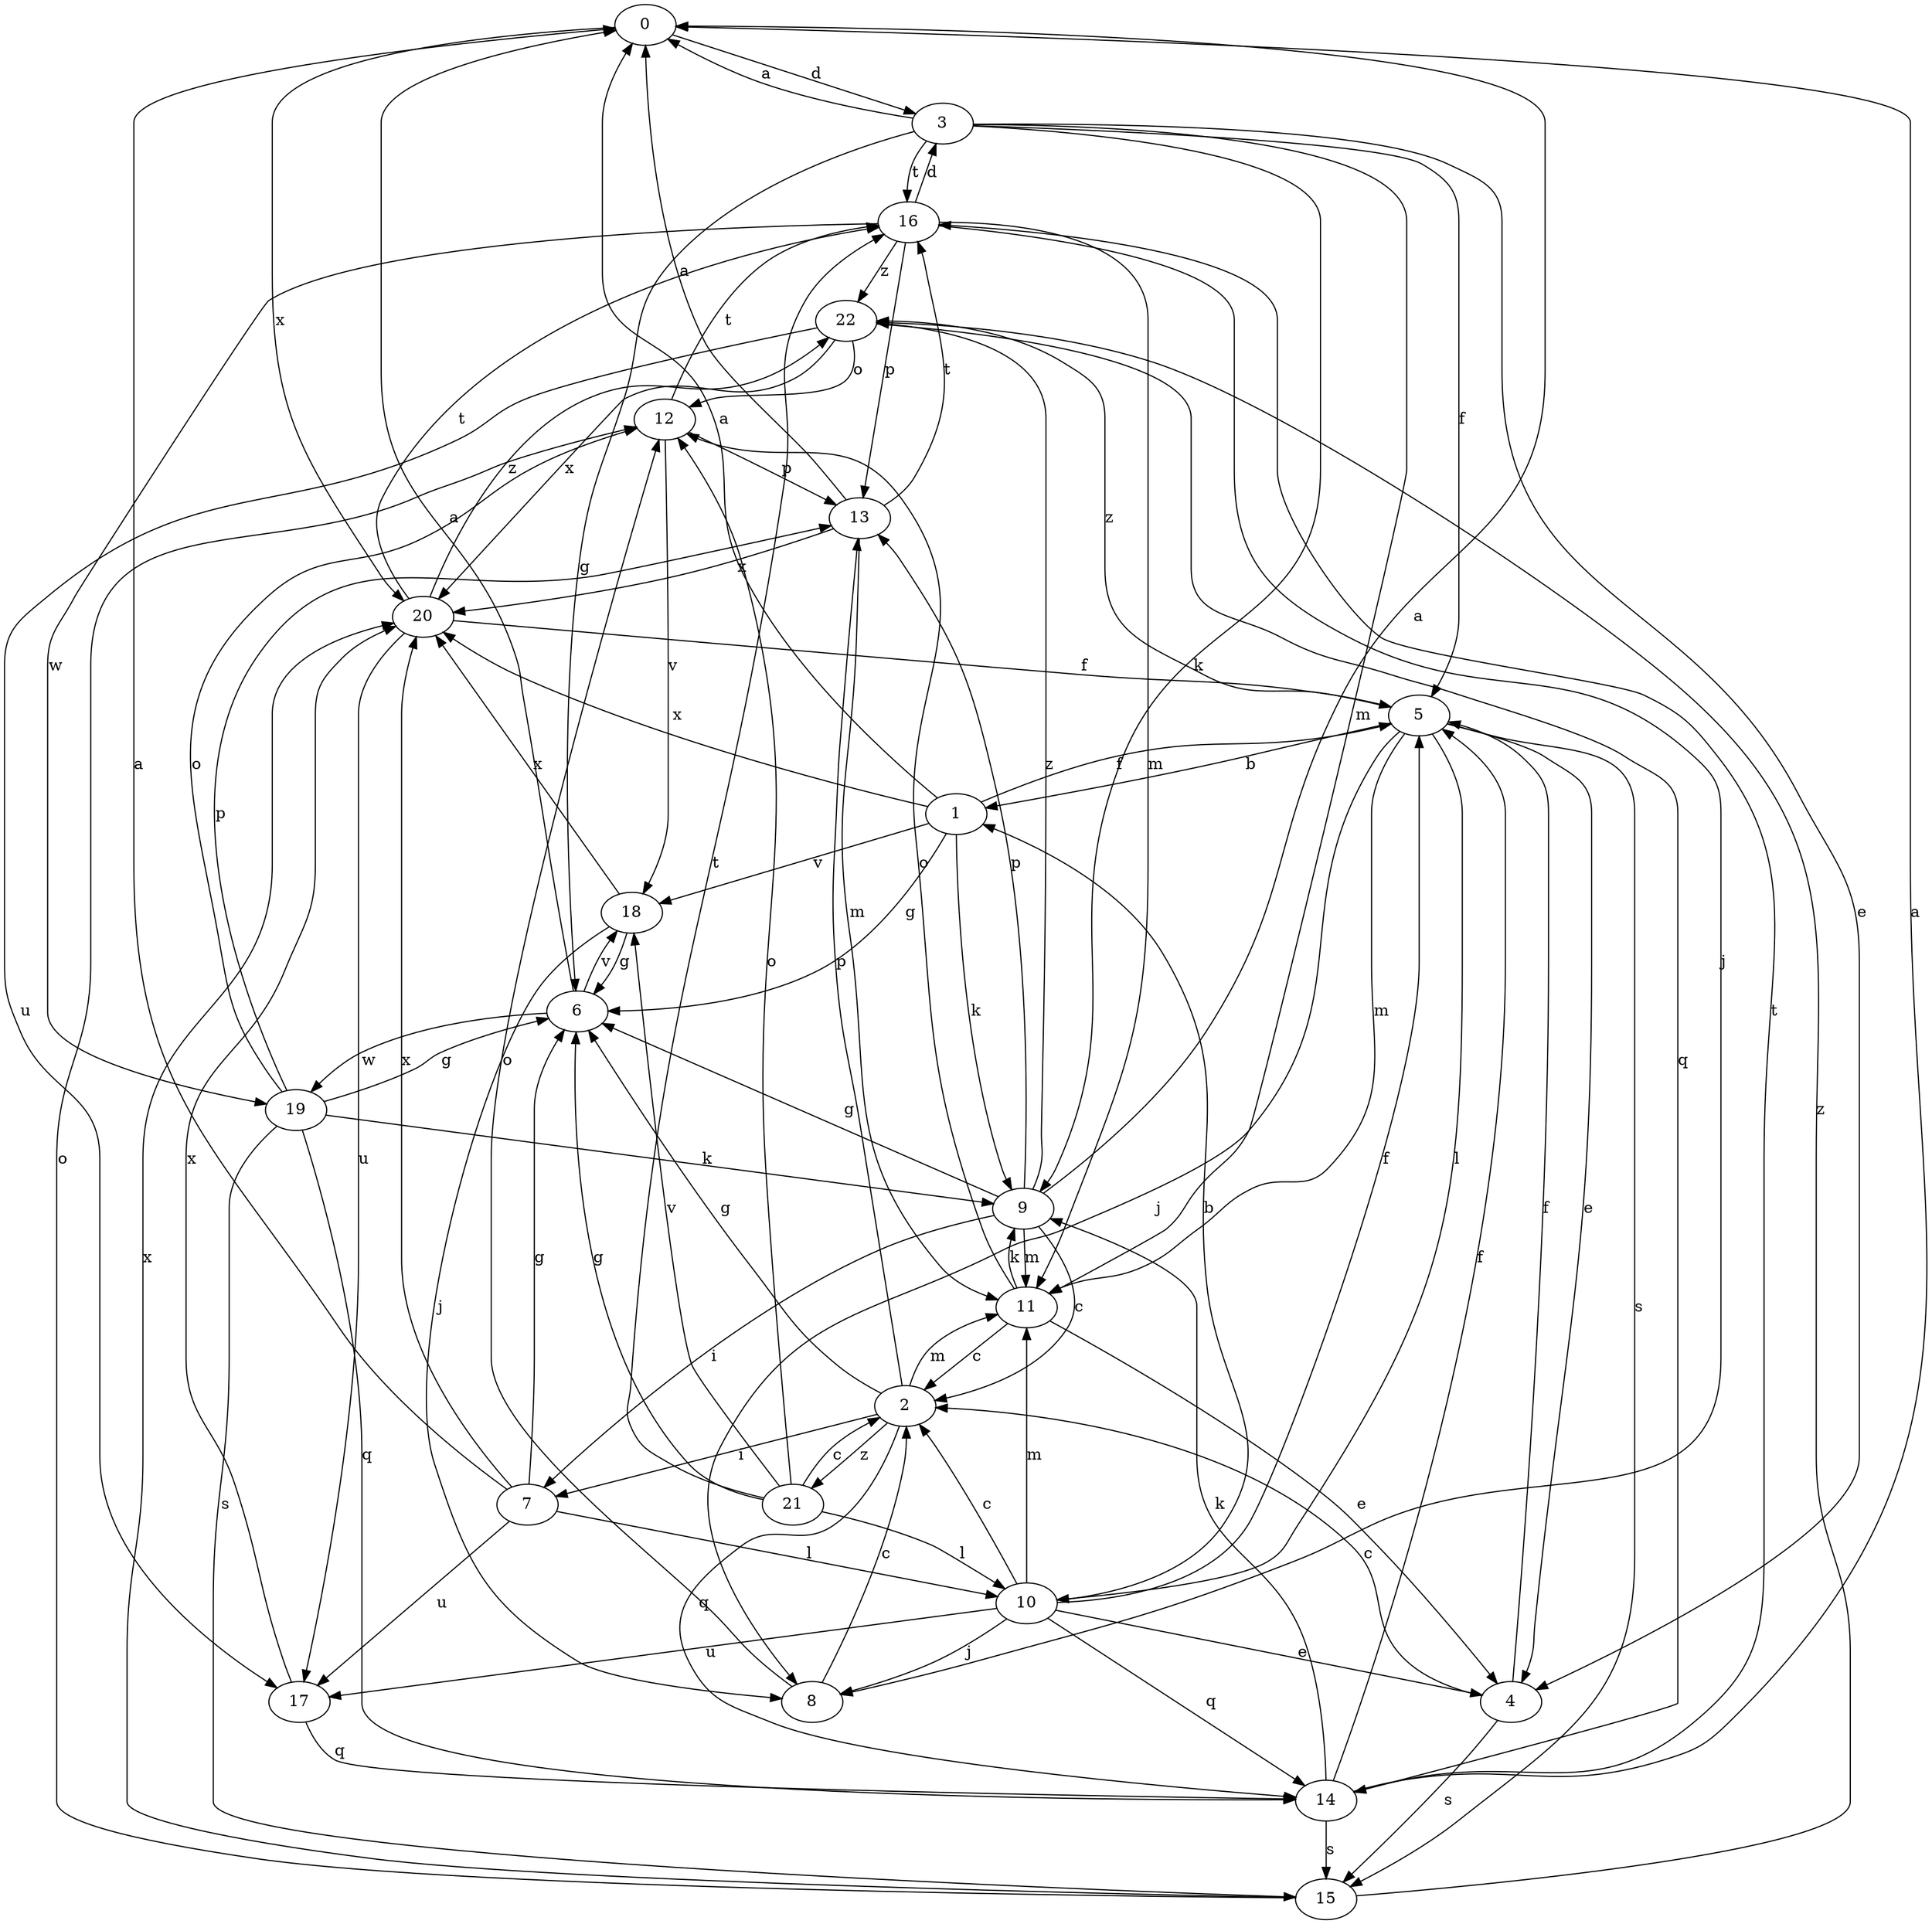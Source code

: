 strict digraph  {
0;
1;
2;
3;
4;
5;
6;
7;
8;
9;
10;
11;
12;
13;
14;
15;
16;
17;
18;
19;
20;
21;
22;
0 -> 3  [label=d];
0 -> 20  [label=x];
1 -> 0  [label=a];
1 -> 5  [label=f];
1 -> 6  [label=g];
1 -> 9  [label=k];
1 -> 18  [label=v];
1 -> 20  [label=x];
2 -> 6  [label=g];
2 -> 7  [label=i];
2 -> 11  [label=m];
2 -> 13  [label=p];
2 -> 14  [label=q];
2 -> 21  [label=z];
3 -> 0  [label=a];
3 -> 4  [label=e];
3 -> 5  [label=f];
3 -> 6  [label=g];
3 -> 9  [label=k];
3 -> 11  [label=m];
3 -> 16  [label=t];
4 -> 2  [label=c];
4 -> 5  [label=f];
4 -> 15  [label=s];
5 -> 1  [label=b];
5 -> 4  [label=e];
5 -> 8  [label=j];
5 -> 10  [label=l];
5 -> 11  [label=m];
5 -> 15  [label=s];
5 -> 22  [label=z];
6 -> 0  [label=a];
6 -> 18  [label=v];
6 -> 19  [label=w];
7 -> 0  [label=a];
7 -> 6  [label=g];
7 -> 10  [label=l];
7 -> 17  [label=u];
7 -> 20  [label=x];
8 -> 2  [label=c];
8 -> 12  [label=o];
9 -> 0  [label=a];
9 -> 2  [label=c];
9 -> 6  [label=g];
9 -> 7  [label=i];
9 -> 11  [label=m];
9 -> 13  [label=p];
9 -> 22  [label=z];
10 -> 1  [label=b];
10 -> 2  [label=c];
10 -> 4  [label=e];
10 -> 5  [label=f];
10 -> 8  [label=j];
10 -> 11  [label=m];
10 -> 14  [label=q];
10 -> 17  [label=u];
11 -> 2  [label=c];
11 -> 4  [label=e];
11 -> 9  [label=k];
11 -> 12  [label=o];
12 -> 13  [label=p];
12 -> 16  [label=t];
12 -> 18  [label=v];
13 -> 0  [label=a];
13 -> 11  [label=m];
13 -> 16  [label=t];
13 -> 20  [label=x];
14 -> 0  [label=a];
14 -> 5  [label=f];
14 -> 9  [label=k];
14 -> 15  [label=s];
14 -> 16  [label=t];
15 -> 12  [label=o];
15 -> 20  [label=x];
15 -> 22  [label=z];
16 -> 3  [label=d];
16 -> 8  [label=j];
16 -> 11  [label=m];
16 -> 13  [label=p];
16 -> 19  [label=w];
16 -> 22  [label=z];
17 -> 14  [label=q];
17 -> 20  [label=x];
18 -> 6  [label=g];
18 -> 8  [label=j];
18 -> 20  [label=x];
19 -> 6  [label=g];
19 -> 9  [label=k];
19 -> 12  [label=o];
19 -> 13  [label=p];
19 -> 14  [label=q];
19 -> 15  [label=s];
20 -> 5  [label=f];
20 -> 16  [label=t];
20 -> 17  [label=u];
20 -> 22  [label=z];
21 -> 2  [label=c];
21 -> 6  [label=g];
21 -> 10  [label=l];
21 -> 12  [label=o];
21 -> 16  [label=t];
21 -> 18  [label=v];
22 -> 12  [label=o];
22 -> 14  [label=q];
22 -> 17  [label=u];
22 -> 20  [label=x];
}

